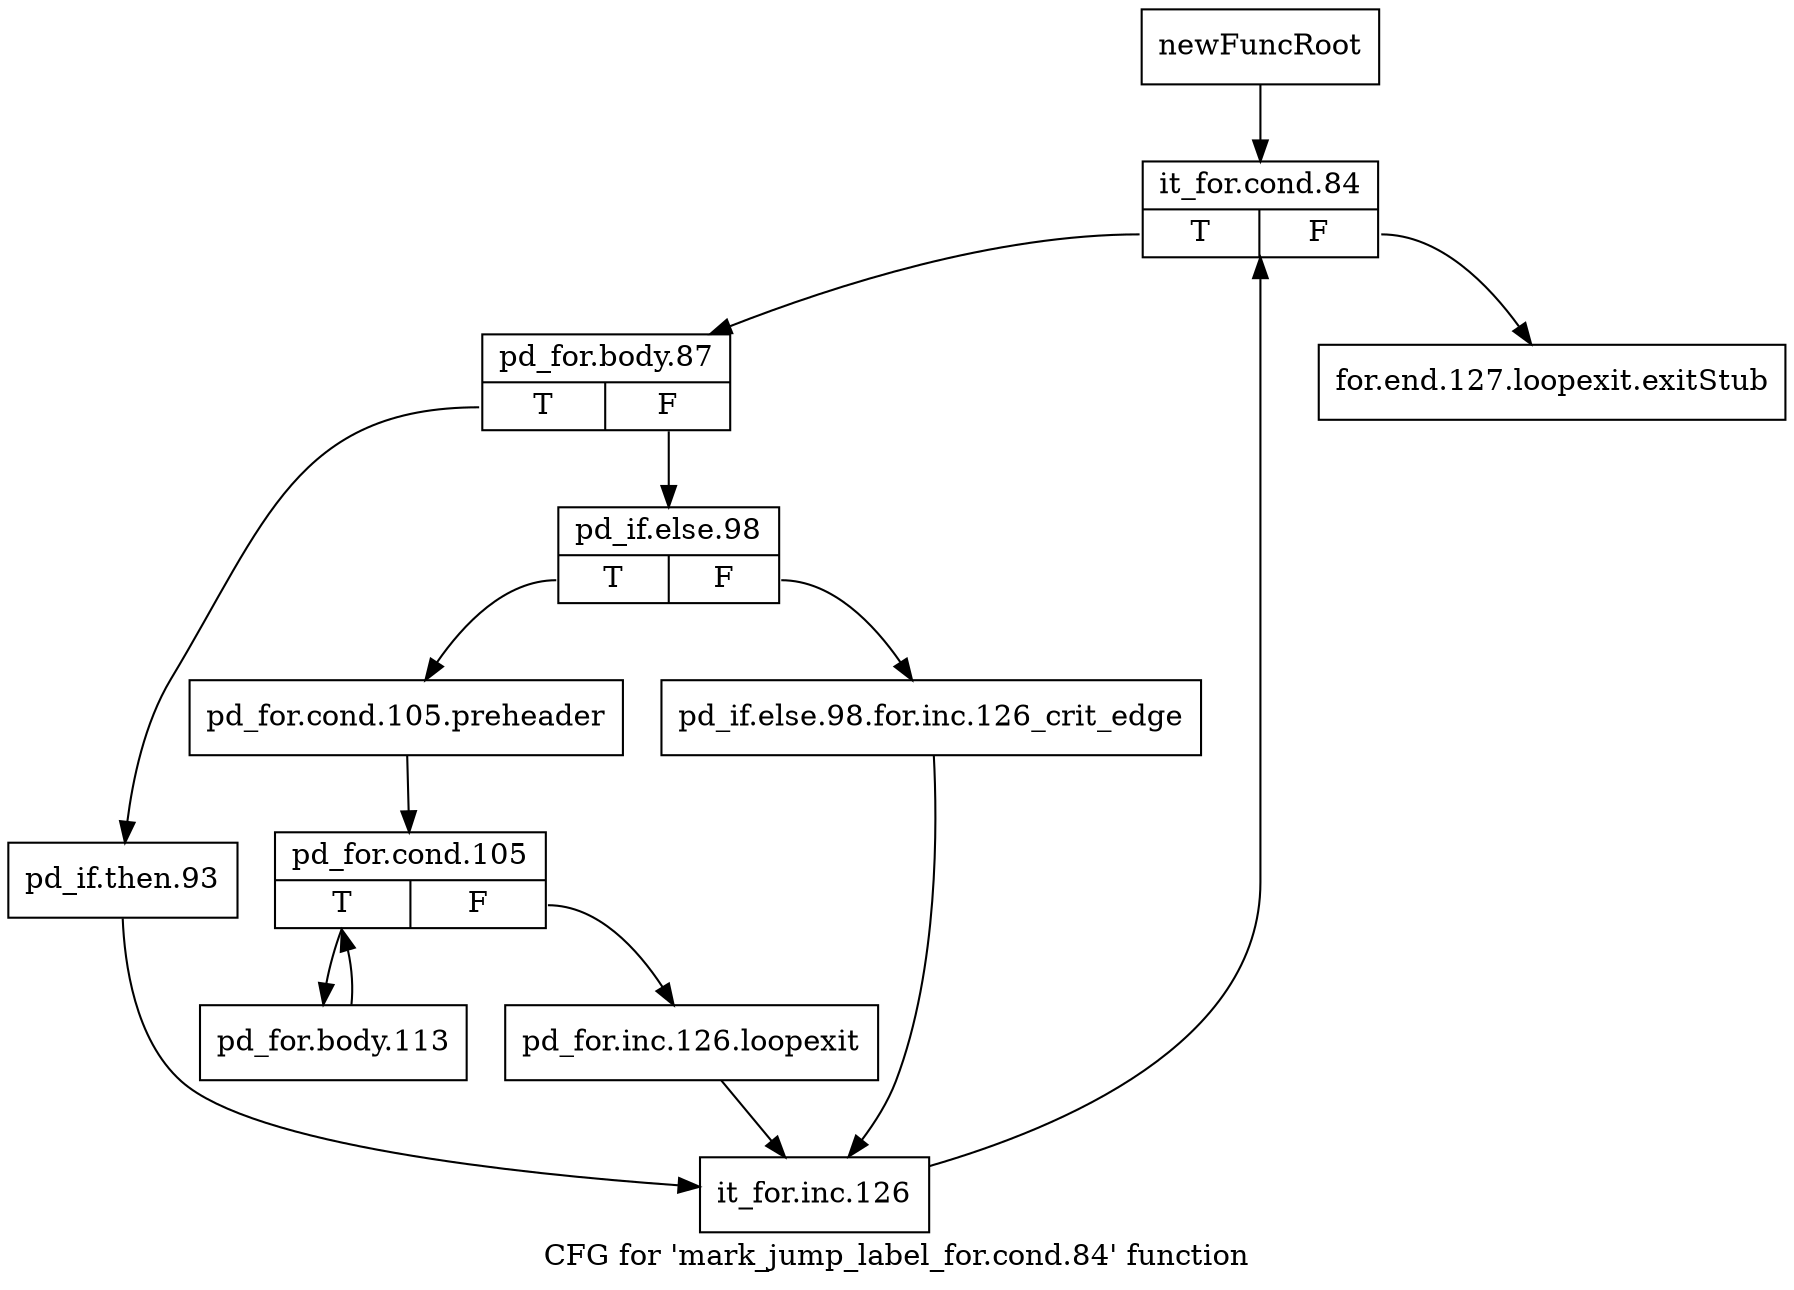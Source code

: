 digraph "CFG for 'mark_jump_label_for.cond.84' function" {
	label="CFG for 'mark_jump_label_for.cond.84' function";

	Node0xb379010 [shape=record,label="{newFuncRoot}"];
	Node0xb379010 -> Node0xb381620;
	Node0xb379060 [shape=record,label="{for.end.127.loopexit.exitStub}"];
	Node0xb381620 [shape=record,label="{it_for.cond.84|{<s0>T|<s1>F}}"];
	Node0xb381620:s0 -> Node0xb381670;
	Node0xb381620:s1 -> Node0xb379060;
	Node0xb381670 [shape=record,label="{pd_for.body.87|{<s0>T|<s1>F}}"];
	Node0xb381670:s0 -> Node0xb3818a0;
	Node0xb381670:s1 -> Node0xb3816c0;
	Node0xb3816c0 [shape=record,label="{pd_if.else.98|{<s0>T|<s1>F}}"];
	Node0xb3816c0:s0 -> Node0xb381760;
	Node0xb3816c0:s1 -> Node0xb381710;
	Node0xb381710 [shape=record,label="{pd_if.else.98.for.inc.126_crit_edge}"];
	Node0xb381710 -> Node0xb3818f0;
	Node0xb381760 [shape=record,label="{pd_for.cond.105.preheader}"];
	Node0xb381760 -> Node0xb3817b0;
	Node0xb3817b0 [shape=record,label="{pd_for.cond.105|{<s0>T|<s1>F}}"];
	Node0xb3817b0:s0 -> Node0xb381850;
	Node0xb3817b0:s1 -> Node0xb381800;
	Node0xb381800 [shape=record,label="{pd_for.inc.126.loopexit}"];
	Node0xb381800 -> Node0xb3818f0;
	Node0xb381850 [shape=record,label="{pd_for.body.113}"];
	Node0xb381850 -> Node0xb3817b0;
	Node0xb3818a0 [shape=record,label="{pd_if.then.93}"];
	Node0xb3818a0 -> Node0xb3818f0;
	Node0xb3818f0 [shape=record,label="{it_for.inc.126}"];
	Node0xb3818f0 -> Node0xb381620;
}
